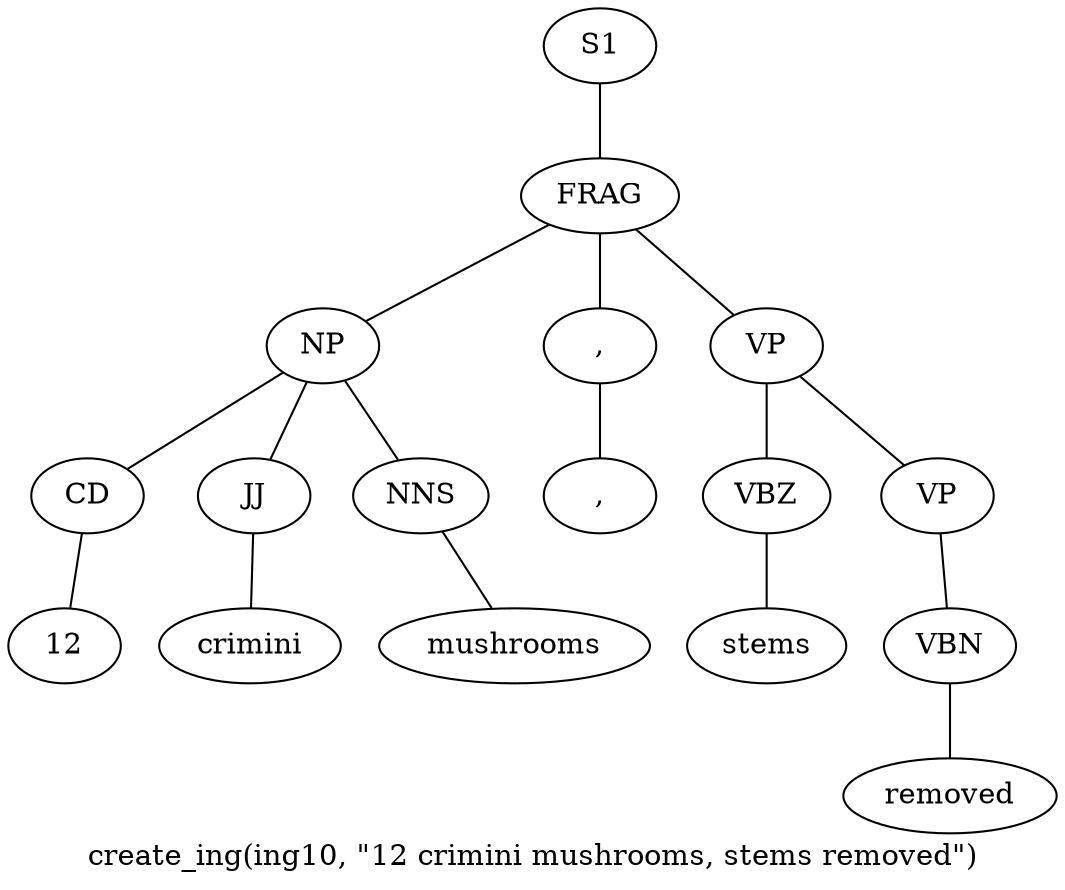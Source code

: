 graph SyntaxGraph {
	label = "create_ing(ing10, \"12 crimini mushrooms, stems removed\")";
	Node0 [label="S1"];
	Node1 [label="FRAG"];
	Node2 [label="NP"];
	Node3 [label="CD"];
	Node4 [label="12"];
	Node5 [label="JJ"];
	Node6 [label="crimini"];
	Node7 [label="NNS"];
	Node8 [label="mushrooms"];
	Node9 [label=","];
	Node10 [label=","];
	Node11 [label="VP"];
	Node12 [label="VBZ"];
	Node13 [label="stems"];
	Node14 [label="VP"];
	Node15 [label="VBN"];
	Node16 [label="removed"];

	Node0 -- Node1;
	Node1 -- Node2;
	Node1 -- Node9;
	Node1 -- Node11;
	Node2 -- Node3;
	Node2 -- Node5;
	Node2 -- Node7;
	Node3 -- Node4;
	Node5 -- Node6;
	Node7 -- Node8;
	Node9 -- Node10;
	Node11 -- Node12;
	Node11 -- Node14;
	Node12 -- Node13;
	Node14 -- Node15;
	Node15 -- Node16;
}